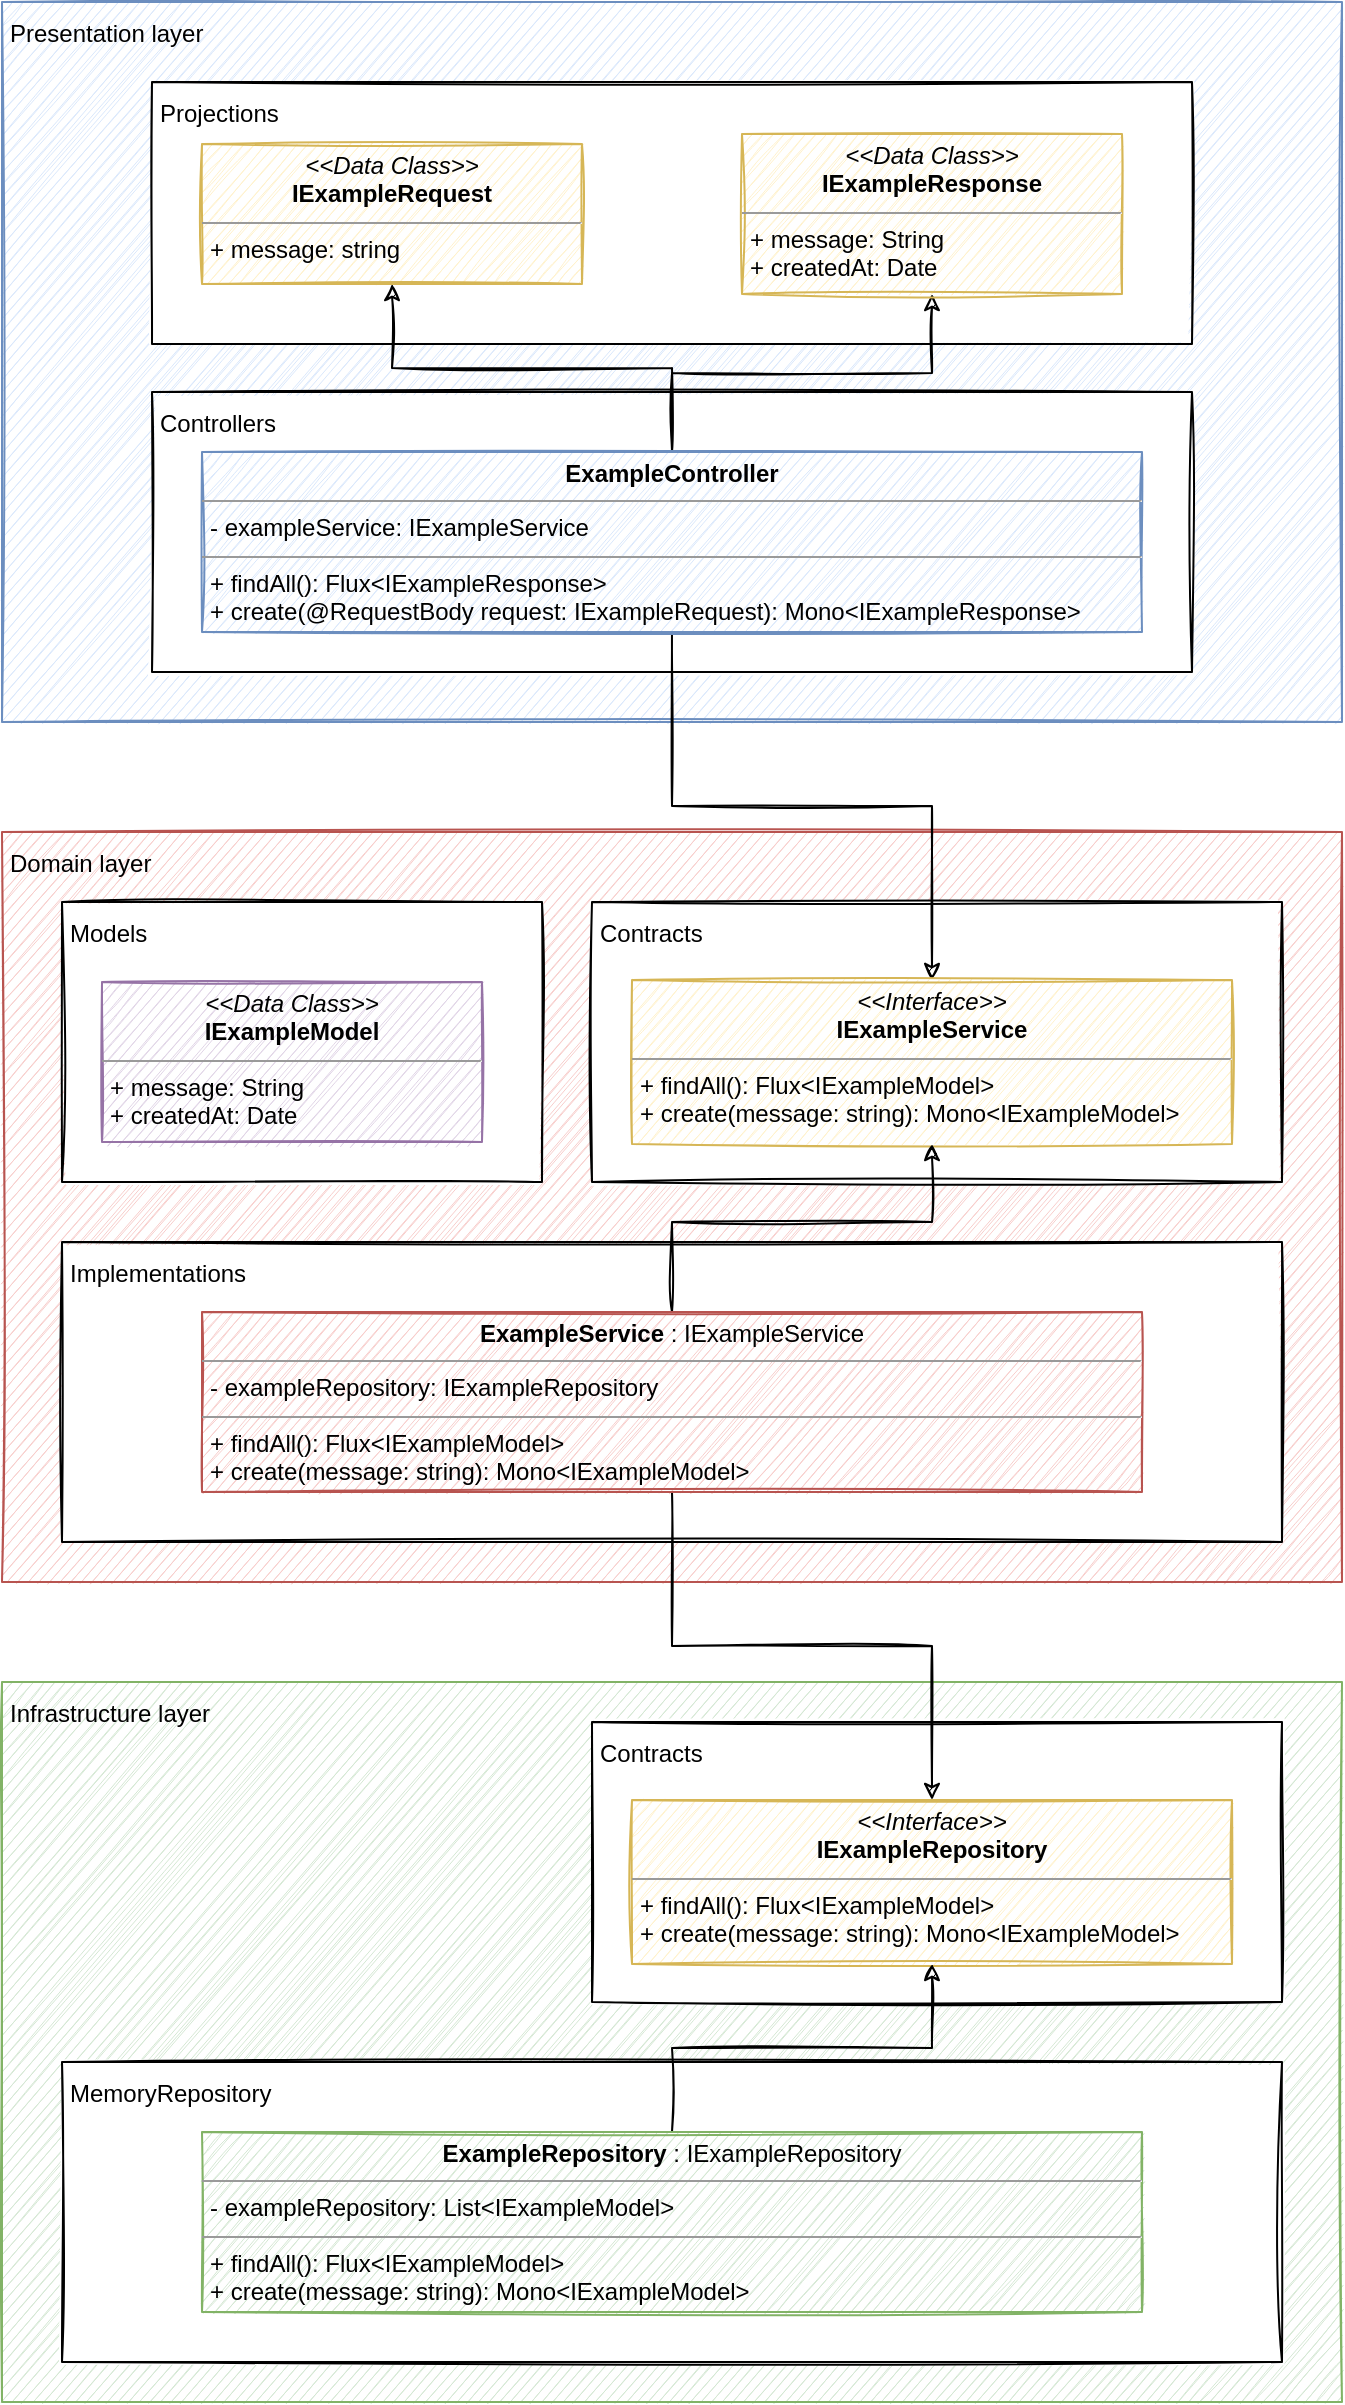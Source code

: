 <mxfile version="14.8.6" type="device"><diagram id="XQ0KmMsgXAoFT_WzZLaX" name="Page-1"><mxGraphModel dx="1720" dy="521" grid="1" gridSize="10" guides="1" tooltips="1" connect="1" arrows="1" fold="1" page="1" pageScale="1" pageWidth="850" pageHeight="1100" math="0" shadow="0"><root><mxCell id="0"/><mxCell id="1" parent="0"/><mxCell id="qTKM-U8d62focjvoxIFi-4" value="Infrastructure layer" style="rounded=0;whiteSpace=wrap;html=1;align=left;verticalAlign=top;sketch=1;spacingTop=2;spacingLeft=2;spacingBottom=2;spacingRight=2;fillColor=#d5e8d4;strokeColor=#82b366;" parent="1" vertex="1"><mxGeometry x="-330" y="850" width="670" height="360" as="geometry"/></mxCell><mxCell id="qTKM-U8d62focjvoxIFi-27" value="Contracts" style="rounded=0;whiteSpace=wrap;html=1;align=left;verticalAlign=top;sketch=1;spacingTop=2;spacingLeft=2;spacingBottom=2;spacingRight=2;" parent="1" vertex="1"><mxGeometry x="-35" y="870" width="345" height="140" as="geometry"/></mxCell><mxCell id="qTKM-U8d62focjvoxIFi-3" value="Domain layer" style="rounded=0;whiteSpace=wrap;html=1;align=left;verticalAlign=top;sketch=1;spacingTop=2;spacingLeft=2;spacingBottom=2;spacingRight=2;fillColor=#f8cecc;strokeColor=#b85450;" parent="1" vertex="1"><mxGeometry x="-330" y="425" width="670" height="375" as="geometry"/></mxCell><mxCell id="qTKM-U8d62focjvoxIFi-19" value="Implementations" style="rounded=0;whiteSpace=wrap;html=1;align=left;verticalAlign=top;sketch=1;spacingTop=2;spacingLeft=2;spacingBottom=2;spacingRight=2;" parent="1" vertex="1"><mxGeometry x="-300" y="630" width="610" height="150" as="geometry"/></mxCell><mxCell id="qTKM-U8d62focjvoxIFi-1" value="Presentation layer" style="rounded=0;whiteSpace=wrap;html=1;align=left;verticalAlign=top;sketch=1;spacingTop=2;spacingLeft=2;spacingBottom=2;spacingRight=2;fillColor=#dae8fc;strokeColor=#6c8ebf;" parent="1" vertex="1"><mxGeometry x="-330" y="10" width="670" height="360" as="geometry"/></mxCell><mxCell id="qTKM-U8d62focjvoxIFi-12" value="Controllers" style="rounded=0;whiteSpace=wrap;html=1;align=left;verticalAlign=top;sketch=1;spacingTop=2;spacingLeft=2;spacingBottom=2;spacingRight=2;" parent="1" vertex="1"><mxGeometry x="-255" y="205" width="520" height="140" as="geometry"/></mxCell><mxCell id="qTKM-U8d62focjvoxIFi-18" value="Contracts" style="rounded=0;whiteSpace=wrap;html=1;align=left;verticalAlign=top;sketch=1;spacingTop=2;spacingLeft=2;spacingBottom=2;spacingRight=2;" parent="1" vertex="1"><mxGeometry x="-35" y="460" width="345" height="140" as="geometry"/></mxCell><mxCell id="qTKM-U8d62focjvoxIFi-11" value="Projections" style="rounded=0;whiteSpace=wrap;html=1;align=left;verticalAlign=top;sketch=1;spacingTop=2;spacingLeft=2;spacingBottom=2;spacingRight=2;" parent="1" vertex="1"><mxGeometry x="-255" y="50" width="520" height="131" as="geometry"/></mxCell><mxCell id="qTKM-U8d62focjvoxIFi-2" style="edgeStyle=orthogonalEdgeStyle;rounded=0;sketch=1;orthogonalLoop=1;jettySize=auto;html=1;exitX=0.5;exitY=1;exitDx=0;exitDy=0;" parent="1" source="qTKM-U8d62focjvoxIFi-1" target="qTKM-U8d62focjvoxIFi-1" edge="1"><mxGeometry relative="1" as="geometry"/></mxCell><mxCell id="qTKM-U8d62focjvoxIFi-24" style="edgeStyle=orthogonalEdgeStyle;rounded=0;sketch=1;orthogonalLoop=1;jettySize=auto;html=1;" parent="1" source="qTKM-U8d62focjvoxIFi-6" target="qTKM-U8d62focjvoxIFi-8" edge="1"><mxGeometry relative="1" as="geometry"/></mxCell><mxCell id="qTKM-U8d62focjvoxIFi-25" style="edgeStyle=orthogonalEdgeStyle;rounded=0;sketch=1;orthogonalLoop=1;jettySize=auto;html=1;" parent="1" source="qTKM-U8d62focjvoxIFi-6" target="qTKM-U8d62focjvoxIFi-9" edge="1"><mxGeometry relative="1" as="geometry"/></mxCell><mxCell id="qTKM-U8d62focjvoxIFi-26" style="edgeStyle=orthogonalEdgeStyle;rounded=0;sketch=1;orthogonalLoop=1;jettySize=auto;html=1;" parent="1" source="qTKM-U8d62focjvoxIFi-6" target="qTKM-U8d62focjvoxIFi-7" edge="1"><mxGeometry relative="1" as="geometry"/></mxCell><mxCell id="qTKM-U8d62focjvoxIFi-6" value="&lt;p style=&quot;margin: 0px ; margin-top: 4px ; text-align: center&quot;&gt;&lt;b&gt;ExampleController&lt;/b&gt;&lt;/p&gt;&lt;hr size=&quot;1&quot;&gt;&lt;p style=&quot;margin: 0px ; margin-left: 4px&quot;&gt;- exampleService: IExampleService&lt;/p&gt;&lt;hr size=&quot;1&quot;&gt;&lt;p style=&quot;margin: 0px ; margin-left: 4px&quot;&gt;+ findAll(): Flux&amp;lt;IExampleResponse&amp;gt;&lt;/p&gt;&lt;p style=&quot;margin: 0px ; margin-left: 4px&quot;&gt;+ create(@RequestBody request: IExampleRequest): Mono&amp;lt;IExampleResponse&amp;gt;&lt;/p&gt;&lt;p style=&quot;margin: 0px ; margin-left: 4px&quot;&gt;&lt;br&gt;&lt;/p&gt;" style="verticalAlign=top;align=left;overflow=fill;fontSize=12;fontFamily=Helvetica;html=1;sketch=1;fillColor=#dae8fc;strokeColor=#6c8ebf;" parent="1" vertex="1"><mxGeometry x="-230" y="235" width="470" height="90" as="geometry"/></mxCell><mxCell id="qTKM-U8d62focjvoxIFi-7" value="&lt;p style=&quot;margin: 0px ; margin-top: 4px ; text-align: center&quot;&gt;&lt;i&gt;&amp;lt;&amp;lt;Interface&amp;gt;&amp;gt;&lt;/i&gt;&lt;br&gt;&lt;b&gt;IExampleService&lt;/b&gt;&lt;/p&gt;&lt;hr size=&quot;1&quot;&gt;&lt;p style=&quot;margin: 0px ; margin-left: 4px&quot;&gt;&lt;span&gt;+ findAll(): Flux&amp;lt;IExampleModel&amp;gt;&lt;/span&gt;&lt;br&gt;&lt;/p&gt;&lt;p style=&quot;margin: 0px 0px 0px 4px&quot;&gt;+ create(message: string): Mono&amp;lt;IExampleModel&amp;gt;&lt;/p&gt;" style="verticalAlign=top;align=left;overflow=fill;fontSize=12;fontFamily=Helvetica;html=1;sketch=1;fillColor=#fff2cc;strokeColor=#d6b656;" parent="1" vertex="1"><mxGeometry x="-15" y="499" width="300" height="82" as="geometry"/></mxCell><mxCell id="qTKM-U8d62focjvoxIFi-8" value="&lt;p style=&quot;margin: 0px ; margin-top: 4px ; text-align: center&quot;&gt;&lt;i&gt;&amp;lt;&amp;lt;Data Class&amp;gt;&amp;gt;&lt;/i&gt;&lt;br&gt;&lt;b&gt;IExampleRequest&lt;/b&gt;&lt;/p&gt;&lt;hr size=&quot;1&quot;&gt;&lt;p style=&quot;margin: 0px ; margin-left: 4px&quot;&gt;+ message: string&lt;br&gt;&lt;/p&gt;&lt;p style=&quot;margin: 0px ; margin-left: 4px&quot;&gt;&lt;br&gt;&lt;/p&gt;" style="verticalAlign=top;align=left;overflow=fill;fontSize=12;fontFamily=Helvetica;html=1;sketch=1;fillColor=#fff2cc;strokeColor=#d6b656;" parent="1" vertex="1"><mxGeometry x="-230" y="81" width="190" height="70" as="geometry"/></mxCell><mxCell id="qTKM-U8d62focjvoxIFi-9" value="&lt;p style=&quot;margin: 0px ; margin-top: 4px ; text-align: center&quot;&gt;&lt;i&gt;&amp;lt;&amp;lt;Data Class&amp;gt;&amp;gt;&lt;/i&gt;&lt;br&gt;&lt;b&gt;IExampleResponse&lt;/b&gt;&lt;/p&gt;&lt;hr size=&quot;1&quot;&gt;&lt;p style=&quot;margin: 0px ; margin-left: 4px&quot;&gt;+ message: String&lt;br&gt;+ createdAt: Date&lt;/p&gt;" style="verticalAlign=top;align=left;overflow=fill;fontSize=12;fontFamily=Helvetica;html=1;sketch=1;fillColor=#fff2cc;strokeColor=#d6b656;" parent="1" vertex="1"><mxGeometry x="40" y="76" width="190" height="80" as="geometry"/></mxCell><mxCell id="qTKM-U8d62focjvoxIFi-23" style="edgeStyle=orthogonalEdgeStyle;rounded=0;sketch=1;orthogonalLoop=1;jettySize=auto;html=1;" parent="1" source="qTKM-U8d62focjvoxIFi-20" target="qTKM-U8d62focjvoxIFi-7" edge="1"><mxGeometry relative="1" as="geometry"><Array as="points"><mxPoint x="5" y="620"/><mxPoint x="135" y="620"/></Array></mxGeometry></mxCell><mxCell id="qTKM-U8d62focjvoxIFi-31" style="edgeStyle=orthogonalEdgeStyle;rounded=0;sketch=1;orthogonalLoop=1;jettySize=auto;html=1;" parent="1" source="qTKM-U8d62focjvoxIFi-20" target="qTKM-U8d62focjvoxIFi-28" edge="1"><mxGeometry relative="1" as="geometry"/></mxCell><mxCell id="qTKM-U8d62focjvoxIFi-20" value="&lt;p style=&quot;margin: 0px ; margin-top: 4px ; text-align: center&quot;&gt;&lt;b&gt;ExampleService&lt;/b&gt; : IExampleService&lt;/p&gt;&lt;hr size=&quot;1&quot;&gt;&lt;p style=&quot;margin: 0px ; margin-left: 4px&quot;&gt;- exampleRepository: IExampleRepository&lt;/p&gt;&lt;hr size=&quot;1&quot;&gt;&lt;p style=&quot;margin: 0px ; margin-left: 4px&quot;&gt;+ findAll(): Flux&amp;lt;IExampleModel&amp;gt;&lt;/p&gt;&lt;p style=&quot;margin: 0px ; margin-left: 4px&quot;&gt;+ create(message: string): Mono&amp;lt;IExampleModel&amp;gt;&lt;/p&gt;&lt;p style=&quot;margin: 0px ; margin-left: 4px&quot;&gt;&lt;br&gt;&lt;/p&gt;" style="verticalAlign=top;align=left;overflow=fill;fontSize=12;fontFamily=Helvetica;html=1;sketch=1;fillColor=#f8cecc;strokeColor=#b85450;" parent="1" vertex="1"><mxGeometry x="-230" y="665" width="470" height="90" as="geometry"/></mxCell><mxCell id="qTKM-U8d62focjvoxIFi-21" value="Models" style="rounded=0;whiteSpace=wrap;html=1;align=left;verticalAlign=top;sketch=1;spacingTop=2;spacingLeft=2;spacingBottom=2;spacingRight=2;" parent="1" vertex="1"><mxGeometry x="-300" y="460" width="240" height="140" as="geometry"/></mxCell><mxCell id="qTKM-U8d62focjvoxIFi-22" value="&lt;p style=&quot;margin: 0px ; margin-top: 4px ; text-align: center&quot;&gt;&lt;i&gt;&amp;lt;&amp;lt;Data Class&amp;gt;&amp;gt;&lt;/i&gt;&lt;br&gt;&lt;b&gt;IExampleModel&lt;/b&gt;&lt;/p&gt;&lt;hr size=&quot;1&quot;&gt;&lt;p style=&quot;margin: 0px ; margin-left: 4px&quot;&gt;+ message: String&lt;br&gt;+ createdAt: Date&lt;br&gt;&lt;/p&gt;" style="verticalAlign=top;align=left;overflow=fill;fontSize=12;fontFamily=Helvetica;html=1;sketch=1;fillColor=#e1d5e7;strokeColor=#9673a6;" parent="1" vertex="1"><mxGeometry x="-280" y="500" width="190" height="80" as="geometry"/></mxCell><mxCell id="qTKM-U8d62focjvoxIFi-28" value="&lt;p style=&quot;margin: 0px ; margin-top: 4px ; text-align: center&quot;&gt;&lt;i&gt;&amp;lt;&amp;lt;Interface&amp;gt;&amp;gt;&lt;/i&gt;&lt;br&gt;&lt;b&gt;IExampleRepository&lt;/b&gt;&lt;/p&gt;&lt;hr size=&quot;1&quot;&gt;&lt;p style=&quot;margin: 0px ; margin-left: 4px&quot;&gt;&lt;span&gt;+ findAll(): Flux&amp;lt;IExampleModel&amp;gt;&lt;/span&gt;&lt;br&gt;&lt;/p&gt;&lt;p style=&quot;margin: 0px 0px 0px 4px&quot;&gt;+ create(message: string): Mono&amp;lt;IExampleModel&amp;gt;&lt;/p&gt;" style="verticalAlign=top;align=left;overflow=fill;fontSize=12;fontFamily=Helvetica;html=1;sketch=1;fillColor=#fff2cc;strokeColor=#d6b656;" parent="1" vertex="1"><mxGeometry x="-15" y="909" width="300" height="82" as="geometry"/></mxCell><mxCell id="qTKM-U8d62focjvoxIFi-29" value="MemoryRepository" style="rounded=0;whiteSpace=wrap;html=1;align=left;verticalAlign=top;sketch=1;spacingTop=2;spacingLeft=2;spacingBottom=2;spacingRight=2;" parent="1" vertex="1"><mxGeometry x="-300" y="1040" width="610" height="150" as="geometry"/></mxCell><mxCell id="qTKM-U8d62focjvoxIFi-32" style="edgeStyle=orthogonalEdgeStyle;rounded=0;sketch=1;orthogonalLoop=1;jettySize=auto;html=1;" parent="1" source="qTKM-U8d62focjvoxIFi-30" target="qTKM-U8d62focjvoxIFi-28" edge="1"><mxGeometry relative="1" as="geometry"/></mxCell><mxCell id="qTKM-U8d62focjvoxIFi-30" value="&lt;p style=&quot;margin: 0px ; margin-top: 4px ; text-align: center&quot;&gt;&lt;b&gt;ExampleRepository&amp;nbsp;&lt;/b&gt;:&amp;nbsp;&lt;span&gt;IExampleRepository&lt;/span&gt;&lt;/p&gt;&lt;hr size=&quot;1&quot;&gt;&lt;p style=&quot;margin: 0px ; margin-left: 4px&quot;&gt;- exampleRepository: List&amp;lt;IExampleModel&amp;gt;&lt;/p&gt;&lt;hr size=&quot;1&quot;&gt;&lt;p style=&quot;margin: 0px ; margin-left: 4px&quot;&gt;+ findAll(): Flux&amp;lt;IExampleModel&amp;gt;&lt;/p&gt;&lt;p style=&quot;margin: 0px ; margin-left: 4px&quot;&gt;+ create(message: string): Mono&amp;lt;IExampleModel&amp;gt;&lt;/p&gt;&lt;p style=&quot;margin: 0px ; margin-left: 4px&quot;&gt;&lt;br&gt;&lt;/p&gt;" style="verticalAlign=top;align=left;overflow=fill;fontSize=12;fontFamily=Helvetica;html=1;sketch=1;fillColor=#d5e8d4;strokeColor=#82b366;" parent="1" vertex="1"><mxGeometry x="-230" y="1075" width="470" height="90" as="geometry"/></mxCell></root></mxGraphModel></diagram></mxfile>